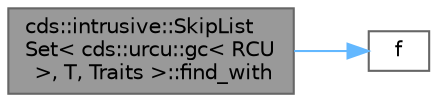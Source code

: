 digraph "cds::intrusive::SkipListSet&lt; cds::urcu::gc&lt; RCU &gt;, T, Traits &gt;::find_with"
{
 // LATEX_PDF_SIZE
  bgcolor="transparent";
  edge [fontname=Helvetica,fontsize=10,labelfontname=Helvetica,labelfontsize=10];
  node [fontname=Helvetica,fontsize=10,shape=box,height=0.2,width=0.4];
  rankdir="LR";
  Node1 [id="Node000001",label="cds::intrusive::SkipList\lSet\< cds::urcu::gc\< RCU\l \>, T, Traits \>::find_with",height=0.2,width=0.4,color="gray40", fillcolor="grey60", style="filled", fontcolor="black",tooltip="Finds the key key with comparing functor pred"];
  Node1 -> Node2 [id="edge1_Node000001_Node000002",color="steelblue1",style="solid",tooltip=" "];
  Node2 [id="Node000002",label="f",height=0.2,width=0.4,color="grey40", fillcolor="white", style="filled",URL="$cxx11__tensor__map_8cpp.html#a7f507fea02198f6cb81c86640c7b1a4e",tooltip=" "];
}
